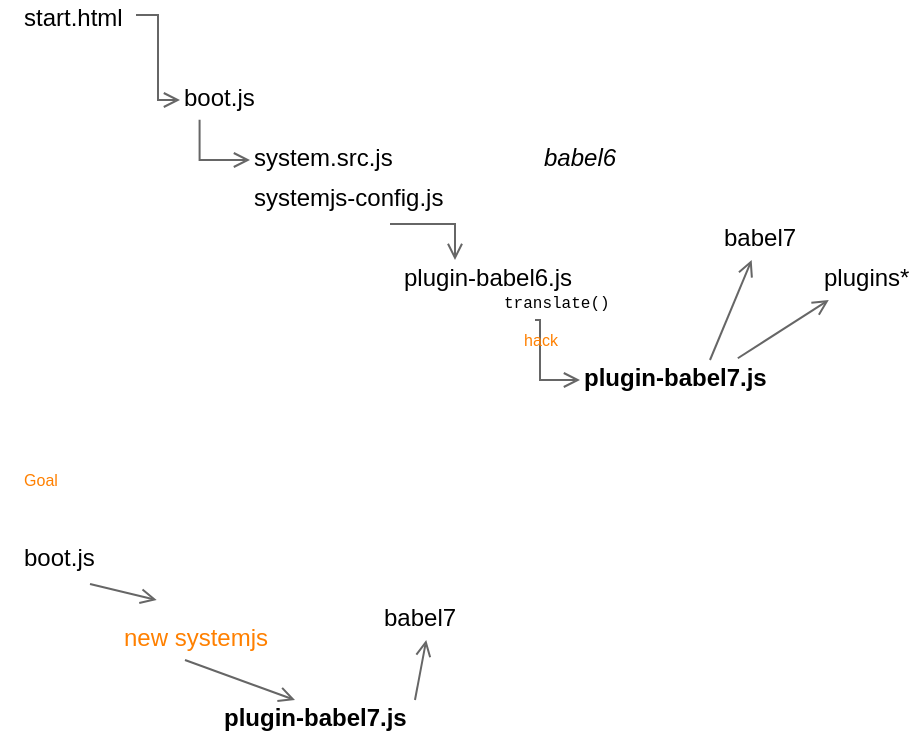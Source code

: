 <mxfile version="20.8.10" type="github">
  <diagram name="Page-1" id="97a40813-6b03-0c74-37c1-0168de264b11">
    <mxGraphModel dx="819" dy="513" grid="1" gridSize="10" guides="1" tooltips="1" connect="1" arrows="1" fold="1" page="1" pageScale="1" pageWidth="1000" pageHeight="1000" background="#ffffff" math="0" shadow="0">
      <root>
        <mxCell id="0" />
        <mxCell id="1" parent="0" />
        <mxCell id="xe1hFkzPnN5BGPbbmXnC-3" value="boot.js" style="text;strokeColor=none;fillColor=none;align=left;verticalAlign=top;spacingLeft=0;spacingRight=0;overflow=hidden;points=[[0,0.5],[1,0.5]];portConstraint=eastwest;rotatable=0;whiteSpace=wrap;html=1;spacing=2;spacingBottom=0;spacingTop=-5;" vertex="1" parent="1">
          <mxGeometry x="110" y="70" width="110" height="20" as="geometry" />
        </mxCell>
        <mxCell id="xe1hFkzPnN5BGPbbmXnC-4" value="start.html" style="text;strokeColor=none;fillColor=none;align=left;verticalAlign=top;spacingLeft=0;spacingRight=0;overflow=hidden;points=[[0,0.5],[1,0.5]];portConstraint=eastwest;rotatable=0;whiteSpace=wrap;html=1;labelPosition=center;verticalLabelPosition=middle;spacing=2;spacingBottom=0;spacingTop=-5;" vertex="1" parent="1">
          <mxGeometry x="30" y="30" width="58" height="15" as="geometry" />
        </mxCell>
        <mxCell id="xe1hFkzPnN5BGPbbmXnC-5" value="" style="endArrow=open;html=1;rounded=0;entryX=0;entryY=0.5;entryDx=0;entryDy=0;edgeStyle=orthogonalEdgeStyle;endFill=0;strokeColor=#666666;" edge="1" parent="1" source="xe1hFkzPnN5BGPbbmXnC-4" target="xe1hFkzPnN5BGPbbmXnC-3">
          <mxGeometry width="50" height="50" relative="1" as="geometry">
            <mxPoint x="200" y="150" as="sourcePoint" />
            <mxPoint x="250" y="100" as="targetPoint" />
          </mxGeometry>
        </mxCell>
        <mxCell id="xe1hFkzPnN5BGPbbmXnC-6" value="system.src.js" style="text;strokeColor=none;fillColor=none;align=left;verticalAlign=top;spacingLeft=0;spacingRight=0;overflow=hidden;points=[[0,0.5],[1,0.5]];portConstraint=eastwest;rotatable=0;whiteSpace=wrap;html=1;spacing=2;spacingBottom=0;spacingTop=-5;labelPosition=center;verticalLabelPosition=middle;horizontal=1;" vertex="1" parent="1">
          <mxGeometry x="145" y="100" width="145" height="20" as="geometry" />
        </mxCell>
        <mxCell id="xe1hFkzPnN5BGPbbmXnC-12" style="edgeStyle=orthogonalEdgeStyle;shape=connector;rounded=0;orthogonalLoop=1;jettySize=auto;html=1;exitX=0.5;exitY=1;exitDx=0;exitDy=0;entryX=0.25;entryY=0;entryDx=0;entryDy=0;labelBackgroundColor=default;strokeColor=#666666;fontFamily=Helvetica;fontSize=11;fontColor=default;endArrow=open;endFill=0;" edge="1" parent="1" source="xe1hFkzPnN5BGPbbmXnC-7" target="xe1hFkzPnN5BGPbbmXnC-10">
          <mxGeometry relative="1" as="geometry" />
        </mxCell>
        <mxCell id="xe1hFkzPnN5BGPbbmXnC-7" value="systemjs-config.js" style="text;whiteSpace=wrap;html=1;fontSize=12;fontFamily=Helvetica;fontColor=default;spacingLeft=0;spacingRight=0;spacing=2;spacingBottom=0;spacingTop=-5;" vertex="1" parent="1">
          <mxGeometry x="145" y="120" width="140" height="22" as="geometry" />
        </mxCell>
        <mxCell id="xe1hFkzPnN5BGPbbmXnC-8" value="" style="endArrow=open;html=1;rounded=0;edgeStyle=orthogonalEdgeStyle;endFill=0;exitX=0.089;exitY=0.996;exitDx=0;exitDy=0;exitPerimeter=0;strokeColor=#666666;" edge="1" parent="1" source="xe1hFkzPnN5BGPbbmXnC-3" target="xe1hFkzPnN5BGPbbmXnC-6">
          <mxGeometry width="50" height="50" relative="1" as="geometry">
            <mxPoint x="98" y="47.514" as="sourcePoint" />
            <mxPoint x="120" y="90" as="targetPoint" />
            <Array as="points">
              <mxPoint x="120" y="110" />
            </Array>
          </mxGeometry>
        </mxCell>
        <mxCell id="xe1hFkzPnN5BGPbbmXnC-10" value="plugin-babel6.js" style="text;whiteSpace=wrap;html=1;fontSize=12;fontFamily=Helvetica;fontColor=default;spacingLeft=0;spacingRight=0;spacing=2;spacingBottom=0;spacingTop=-5;" vertex="1" parent="1">
          <mxGeometry x="220" y="160" width="110" height="20" as="geometry" />
        </mxCell>
        <mxCell id="xe1hFkzPnN5BGPbbmXnC-11" value="plugin-babel7.js" style="text;whiteSpace=wrap;html=1;fontSize=12;fontFamily=Helvetica;fontColor=default;spacingLeft=0;spacingRight=0;spacing=2;spacingBottom=0;spacingTop=-5;fontStyle=1" vertex="1" parent="1">
          <mxGeometry x="310" y="210" width="130" height="20" as="geometry" />
        </mxCell>
        <mxCell id="xe1hFkzPnN5BGPbbmXnC-15" value="&lt;font face=&quot;Courier New&quot; style=&quot;font-size: 8px;&quot;&gt;translate()&lt;/font&gt;" style="text;whiteSpace=wrap;html=1;fontSize=8;fontFamily=Helvetica;fontColor=default;" vertex="1" parent="1">
          <mxGeometry x="270" y="170" width="70" height="20" as="geometry" />
        </mxCell>
        <mxCell id="xe1hFkzPnN5BGPbbmXnC-16" value="babel7" style="text;whiteSpace=wrap;html=1;fontSize=12;fontFamily=Helvetica;fontColor=default;spacingLeft=0;spacingRight=0;spacing=2;spacingBottom=0;spacingTop=-5;fontStyle=0;" vertex="1" parent="1">
          <mxGeometry x="380" y="140" width="40" height="20" as="geometry" />
        </mxCell>
        <mxCell id="xe1hFkzPnN5BGPbbmXnC-17" value="&lt;i&gt;babel6&lt;/i&gt;" style="text;whiteSpace=wrap;html=1;fontSize=12;fontFamily=Helvetica;fontColor=default;spacingLeft=0;spacingRight=0;spacing=2;spacingBottom=0;spacingTop=-5;fontStyle=0;" vertex="1" parent="1">
          <mxGeometry x="290" y="100" width="60" height="20" as="geometry" />
        </mxCell>
        <mxCell id="xe1hFkzPnN5BGPbbmXnC-20" style="shape=connector;rounded=0;orthogonalLoop=1;jettySize=auto;html=1;exitX=0.5;exitY=0;exitDx=0;exitDy=0;labelBackgroundColor=default;strokeColor=#666666;fontFamily=Helvetica;fontSize=11;fontColor=default;endArrow=open;endFill=0;" edge="1" parent="1" source="xe1hFkzPnN5BGPbbmXnC-11" target="xe1hFkzPnN5BGPbbmXnC-16">
          <mxGeometry relative="1" as="geometry">
            <mxPoint x="420" y="192" as="sourcePoint" />
            <mxPoint x="452.5" y="210" as="targetPoint" />
          </mxGeometry>
        </mxCell>
        <mxCell id="xe1hFkzPnN5BGPbbmXnC-21" value="plugins*" style="text;whiteSpace=wrap;html=1;fontSize=12;fontFamily=Helvetica;fontColor=default;spacingLeft=0;spacingRight=0;spacing=2;spacingBottom=0;spacingTop=-5;fontStyle=0;" vertex="1" parent="1">
          <mxGeometry x="430" y="160" width="40" height="20" as="geometry" />
        </mxCell>
        <mxCell id="xe1hFkzPnN5BGPbbmXnC-22" style="shape=connector;rounded=0;orthogonalLoop=1;jettySize=auto;html=1;exitX=0.607;exitY=-0.043;exitDx=0;exitDy=0;labelBackgroundColor=default;strokeColor=#666666;fontFamily=Helvetica;fontSize=11;fontColor=default;endArrow=open;endFill=0;exitPerimeter=0;" edge="1" parent="1" source="xe1hFkzPnN5BGPbbmXnC-11" target="xe1hFkzPnN5BGPbbmXnC-21">
          <mxGeometry relative="1" as="geometry">
            <mxPoint x="385" y="220" as="sourcePoint" />
            <mxPoint x="405.833" y="170" as="targetPoint" />
          </mxGeometry>
        </mxCell>
        <mxCell id="xe1hFkzPnN5BGPbbmXnC-23" style="edgeStyle=orthogonalEdgeStyle;shape=connector;rounded=0;orthogonalLoop=1;jettySize=auto;html=1;exitX=0.25;exitY=1;exitDx=0;exitDy=0;entryX=0;entryY=0.5;entryDx=0;entryDy=0;labelBackgroundColor=default;strokeColor=#666666;fontFamily=Helvetica;fontSize=11;fontColor=default;endArrow=open;endFill=0;" edge="1" parent="1" source="xe1hFkzPnN5BGPbbmXnC-15" target="xe1hFkzPnN5BGPbbmXnC-11">
          <mxGeometry relative="1" as="geometry">
            <mxPoint x="225" y="152" as="sourcePoint" />
            <mxPoint x="257.5" y="170" as="targetPoint" />
            <Array as="points">
              <mxPoint x="290" y="190" />
              <mxPoint x="290" y="220" />
            </Array>
          </mxGeometry>
        </mxCell>
        <mxCell id="xe1hFkzPnN5BGPbbmXnC-24" value="hack" style="text;html=1;align=center;verticalAlign=middle;resizable=0;points=[];autosize=1;strokeColor=none;fillColor=none;fontSize=8;fontFamily=Helvetica;fontColor=#FF8000;fontStyle=0" vertex="1" parent="1">
          <mxGeometry x="270" y="190" width="40" height="20" as="geometry" />
        </mxCell>
        <mxCell id="xe1hFkzPnN5BGPbbmXnC-25" value="Goal" style="text;html=1;align=center;verticalAlign=middle;resizable=0;points=[];autosize=1;strokeColor=none;fillColor=none;fontSize=8;fontFamily=Helvetica;fontColor=#FF8000;fontStyle=0" vertex="1" parent="1">
          <mxGeometry x="20" y="260" width="40" height="20" as="geometry" />
        </mxCell>
        <mxCell id="xe1hFkzPnN5BGPbbmXnC-29" style="edgeStyle=none;shape=connector;rounded=0;orthogonalLoop=1;jettySize=auto;html=1;exitX=0.25;exitY=1;exitDx=0;exitDy=0;labelBackgroundColor=default;strokeColor=#666666;fontFamily=Helvetica;fontSize=8;fontColor=#FF8000;endArrow=open;endFill=0;" edge="1" parent="1" source="xe1hFkzPnN5BGPbbmXnC-28">
          <mxGeometry relative="1" as="geometry">
            <mxPoint x="98.333" y="330" as="targetPoint" />
          </mxGeometry>
        </mxCell>
        <mxCell id="xe1hFkzPnN5BGPbbmXnC-28" value="boot.js" style="text;whiteSpace=wrap;html=1;fontSize=12;fontFamily=Helvetica;fontColor=default;spacingLeft=0;spacingRight=0;spacing=2;spacingBottom=0;spacingTop=-5;" vertex="1" parent="1">
          <mxGeometry x="30" y="300" width="140" height="22" as="geometry" />
        </mxCell>
        <mxCell id="xe1hFkzPnN5BGPbbmXnC-30" value="babel7" style="text;strokeColor=none;fillColor=none;align=left;verticalAlign=top;spacingLeft=0;spacingRight=0;overflow=hidden;points=[[0,0.5],[1,0.5]];portConstraint=eastwest;rotatable=0;whiteSpace=wrap;html=1;labelPosition=center;verticalLabelPosition=middle;spacing=2;spacingBottom=0;spacingTop=-5;" vertex="1" parent="1">
          <mxGeometry x="210" y="330" width="50" height="20" as="geometry" />
        </mxCell>
        <mxCell id="xe1hFkzPnN5BGPbbmXnC-34" style="edgeStyle=none;shape=connector;rounded=0;orthogonalLoop=1;jettySize=auto;html=1;exitX=0.75;exitY=0;exitDx=0;exitDy=0;labelBackgroundColor=default;strokeColor=#666666;fontFamily=Helvetica;fontSize=8;fontColor=#FF8000;endArrow=open;endFill=0;" edge="1" parent="1" source="xe1hFkzPnN5BGPbbmXnC-31" target="xe1hFkzPnN5BGPbbmXnC-30">
          <mxGeometry relative="1" as="geometry" />
        </mxCell>
        <mxCell id="xe1hFkzPnN5BGPbbmXnC-31" value="plugin-babel7.js" style="text;whiteSpace=wrap;html=1;fontSize=12;fontFamily=Helvetica;fontColor=default;spacingLeft=0;spacingRight=0;spacing=2;spacingBottom=0;spacingTop=-5;fontStyle=1" vertex="1" parent="1">
          <mxGeometry x="130" y="380" width="130" height="20" as="geometry" />
        </mxCell>
        <mxCell id="xe1hFkzPnN5BGPbbmXnC-33" style="edgeStyle=none;shape=connector;rounded=0;orthogonalLoop=1;jettySize=auto;html=1;exitX=0.25;exitY=1;exitDx=0;exitDy=0;labelBackgroundColor=default;strokeColor=#666666;fontFamily=Helvetica;fontSize=8;fontColor=#FF8000;endArrow=open;endFill=0;" edge="1" parent="1" source="xe1hFkzPnN5BGPbbmXnC-32" target="xe1hFkzPnN5BGPbbmXnC-31">
          <mxGeometry relative="1" as="geometry" />
        </mxCell>
        <mxCell id="xe1hFkzPnN5BGPbbmXnC-32" value="new systemjs" style="text;whiteSpace=wrap;html=1;fontSize=12;fontFamily=Helvetica;fontColor=#FF8000;spacingLeft=0;spacingRight=0;spacing=2;spacingBottom=0;spacingTop=-5;fontStyle=0" vertex="1" parent="1">
          <mxGeometry x="80" y="340" width="130" height="20" as="geometry" />
        </mxCell>
      </root>
    </mxGraphModel>
  </diagram>
</mxfile>
